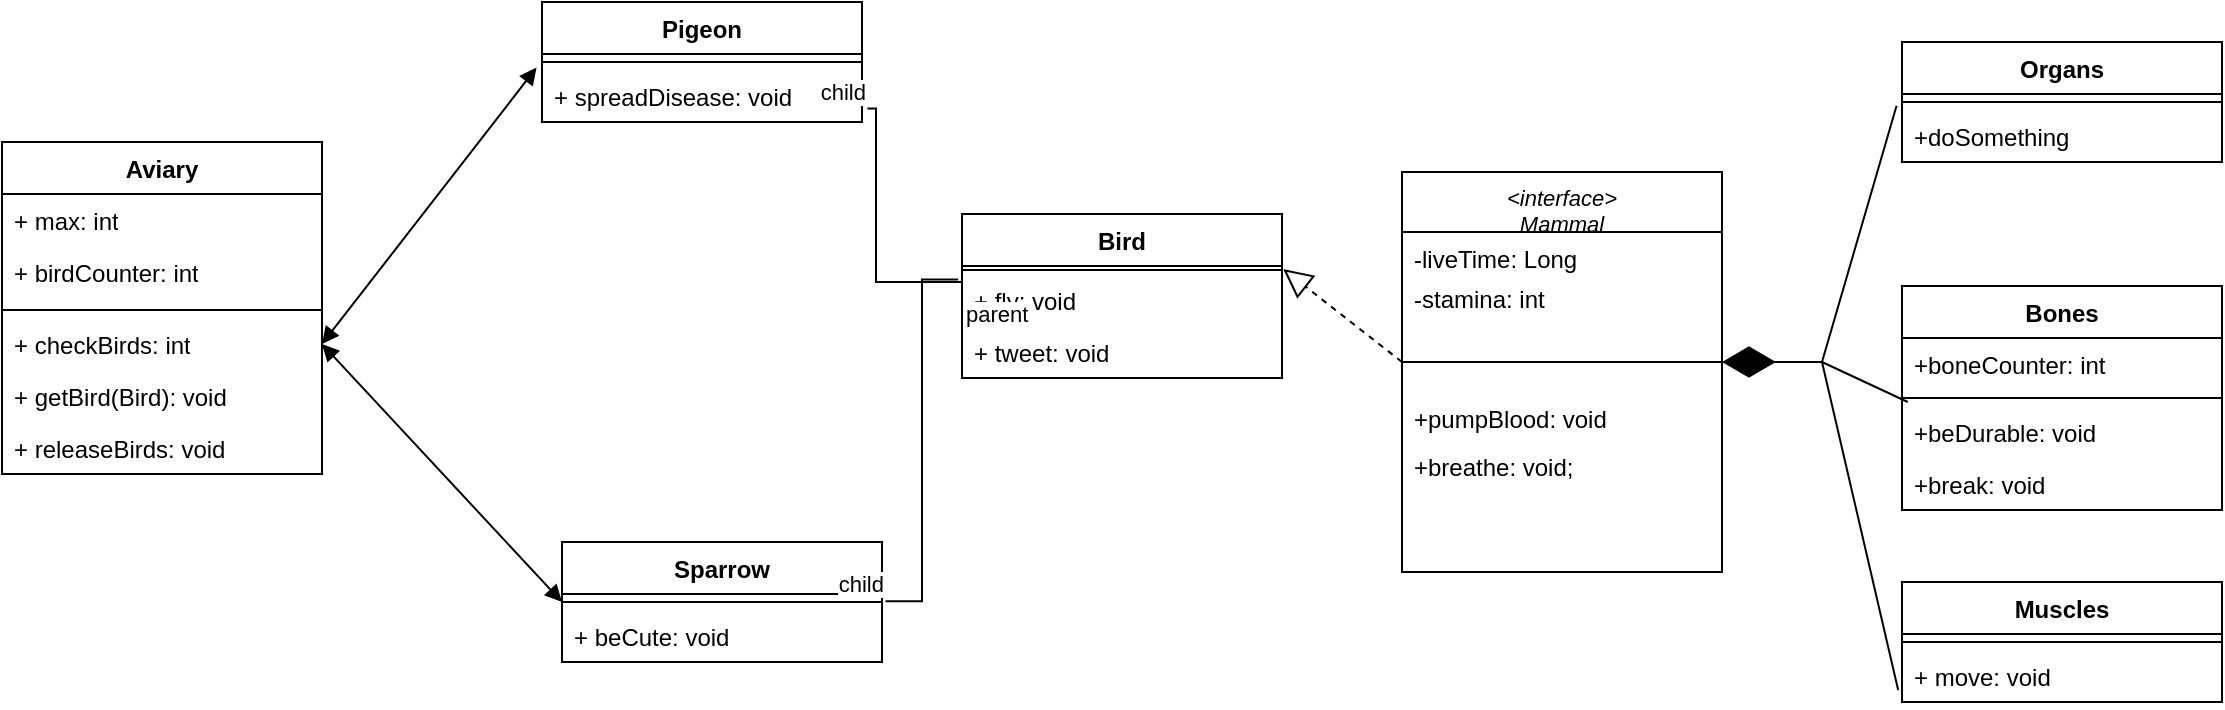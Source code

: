 <mxfile version="22.1.18" type="device">
  <diagram id="C5RBs43oDa-KdzZeNtuy" name="Page-1">
    <mxGraphModel dx="1000" dy="497" grid="1" gridSize="10" guides="1" tooltips="1" connect="1" arrows="1" fold="1" page="1" pageScale="1" pageWidth="827" pageHeight="1169" math="0" shadow="0">
      <root>
        <mxCell id="WIyWlLk6GJQsqaUBKTNV-0" />
        <mxCell id="WIyWlLk6GJQsqaUBKTNV-1" parent="WIyWlLk6GJQsqaUBKTNV-0" />
        <mxCell id="uhzNpv3-JL6pXH79rHXt-1" value="&lt;interface&gt;&#xa;Mammal&#xa;" style="swimlane;fontStyle=2;align=center;verticalAlign=top;childLayout=stackLayout;horizontal=1;startSize=30;horizontalStack=0;resizeParent=1;resizeLast=0;collapsible=1;marginBottom=0;rounded=0;shadow=0;strokeWidth=1;fontSize=11;" vertex="1" parent="WIyWlLk6GJQsqaUBKTNV-1">
          <mxGeometry x="870" y="195" width="160" height="200" as="geometry">
            <mxRectangle x="870" y="160" width="160" height="26" as="alternateBounds" />
          </mxGeometry>
        </mxCell>
        <mxCell id="uhzNpv3-JL6pXH79rHXt-3" value="-liveTime: Long" style="text;align=left;verticalAlign=top;spacingLeft=4;spacingRight=4;overflow=hidden;rotatable=0;points=[[0,0.5],[1,0.5]];portConstraint=eastwest;rounded=0;shadow=0;html=0;" vertex="1" parent="uhzNpv3-JL6pXH79rHXt-1">
          <mxGeometry y="30" width="160" height="20" as="geometry" />
        </mxCell>
        <mxCell id="uhzNpv3-JL6pXH79rHXt-34" value="-stamina: int" style="text;align=left;verticalAlign=top;spacingLeft=4;spacingRight=4;overflow=hidden;rotatable=0;points=[[0,0.5],[1,0.5]];portConstraint=eastwest;rounded=0;shadow=0;html=0;" vertex="1" parent="uhzNpv3-JL6pXH79rHXt-1">
          <mxGeometry y="50" width="160" height="30" as="geometry" />
        </mxCell>
        <mxCell id="uhzNpv3-JL6pXH79rHXt-7" value="" style="line;html=1;strokeWidth=1;align=left;verticalAlign=middle;spacingTop=-1;spacingLeft=3;spacingRight=3;rotatable=0;labelPosition=right;points=[];portConstraint=eastwest;" vertex="1" parent="uhzNpv3-JL6pXH79rHXt-1">
          <mxGeometry y="80" width="160" height="30" as="geometry" />
        </mxCell>
        <mxCell id="uhzNpv3-JL6pXH79rHXt-11" value="+pumpBlood: void" style="text;align=left;verticalAlign=top;spacingLeft=4;spacingRight=4;overflow=hidden;rotatable=0;points=[[0,0.5],[1,0.5]];portConstraint=eastwest;" vertex="1" parent="uhzNpv3-JL6pXH79rHXt-1">
          <mxGeometry y="110" width="160" height="24" as="geometry" />
        </mxCell>
        <mxCell id="uhzNpv3-JL6pXH79rHXt-12" value="+breathe: void;" style="text;align=left;verticalAlign=top;spacingLeft=4;spacingRight=4;overflow=hidden;rotatable=0;points=[[0,0.5],[1,0.5]];portConstraint=eastwest;" vertex="1" parent="uhzNpv3-JL6pXH79rHXt-1">
          <mxGeometry y="134" width="160" height="24" as="geometry" />
        </mxCell>
        <mxCell id="uhzNpv3-JL6pXH79rHXt-16" value="Organs" style="swimlane;fontStyle=1;align=center;verticalAlign=top;childLayout=stackLayout;horizontal=1;startSize=26;horizontalStack=0;resizeParent=1;resizeParentMax=0;resizeLast=0;collapsible=1;marginBottom=0;whiteSpace=wrap;html=1;" vertex="1" parent="WIyWlLk6GJQsqaUBKTNV-1">
          <mxGeometry x="1120" y="130" width="160" height="60" as="geometry" />
        </mxCell>
        <mxCell id="uhzNpv3-JL6pXH79rHXt-18" value="" style="line;strokeWidth=1;fillColor=none;align=left;verticalAlign=middle;spacingTop=-1;spacingLeft=3;spacingRight=3;rotatable=0;labelPosition=right;points=[];portConstraint=eastwest;strokeColor=inherit;" vertex="1" parent="uhzNpv3-JL6pXH79rHXt-16">
          <mxGeometry y="26" width="160" height="8" as="geometry" />
        </mxCell>
        <mxCell id="uhzNpv3-JL6pXH79rHXt-19" value="+doSomething" style="text;strokeColor=none;fillColor=none;align=left;verticalAlign=top;spacingLeft=4;spacingRight=4;overflow=hidden;rotatable=0;points=[[0,0.5],[1,0.5]];portConstraint=eastwest;whiteSpace=wrap;html=1;" vertex="1" parent="uhzNpv3-JL6pXH79rHXt-16">
          <mxGeometry y="34" width="160" height="26" as="geometry" />
        </mxCell>
        <mxCell id="uhzNpv3-JL6pXH79rHXt-20" value="Bones" style="swimlane;fontStyle=1;align=center;verticalAlign=top;childLayout=stackLayout;horizontal=1;startSize=26;horizontalStack=0;resizeParent=1;resizeParentMax=0;resizeLast=0;collapsible=1;marginBottom=0;whiteSpace=wrap;html=1;" vertex="1" parent="WIyWlLk6GJQsqaUBKTNV-1">
          <mxGeometry x="1120" y="252" width="160" height="112" as="geometry" />
        </mxCell>
        <mxCell id="uhzNpv3-JL6pXH79rHXt-87" value="+boneCounter: int" style="text;strokeColor=none;fillColor=none;align=left;verticalAlign=top;spacingLeft=4;spacingRight=4;overflow=hidden;rotatable=0;points=[[0,0.5],[1,0.5]];portConstraint=eastwest;whiteSpace=wrap;html=1;" vertex="1" parent="uhzNpv3-JL6pXH79rHXt-20">
          <mxGeometry y="26" width="160" height="26" as="geometry" />
        </mxCell>
        <mxCell id="uhzNpv3-JL6pXH79rHXt-22" value="" style="line;strokeWidth=1;fillColor=none;align=left;verticalAlign=middle;spacingTop=-1;spacingLeft=3;spacingRight=3;rotatable=0;labelPosition=right;points=[];portConstraint=eastwest;strokeColor=inherit;" vertex="1" parent="uhzNpv3-JL6pXH79rHXt-20">
          <mxGeometry y="52" width="160" height="8" as="geometry" />
        </mxCell>
        <mxCell id="uhzNpv3-JL6pXH79rHXt-23" value="+beDurable: void&lt;br&gt;" style="text;strokeColor=none;fillColor=none;align=left;verticalAlign=top;spacingLeft=4;spacingRight=4;overflow=hidden;rotatable=0;points=[[0,0.5],[1,0.5]];portConstraint=eastwest;whiteSpace=wrap;html=1;" vertex="1" parent="uhzNpv3-JL6pXH79rHXt-20">
          <mxGeometry y="60" width="160" height="26" as="geometry" />
        </mxCell>
        <mxCell id="uhzNpv3-JL6pXH79rHXt-88" value="+break: void" style="text;strokeColor=none;fillColor=none;align=left;verticalAlign=top;spacingLeft=4;spacingRight=4;overflow=hidden;rotatable=0;points=[[0,0.5],[1,0.5]];portConstraint=eastwest;whiteSpace=wrap;html=1;" vertex="1" parent="uhzNpv3-JL6pXH79rHXt-20">
          <mxGeometry y="86" width="160" height="26" as="geometry" />
        </mxCell>
        <mxCell id="uhzNpv3-JL6pXH79rHXt-24" value="Muscles" style="swimlane;fontStyle=1;align=center;verticalAlign=top;childLayout=stackLayout;horizontal=1;startSize=26;horizontalStack=0;resizeParent=1;resizeParentMax=0;resizeLast=0;collapsible=1;marginBottom=0;whiteSpace=wrap;html=1;" vertex="1" parent="WIyWlLk6GJQsqaUBKTNV-1">
          <mxGeometry x="1120" y="400" width="160" height="60" as="geometry" />
        </mxCell>
        <mxCell id="uhzNpv3-JL6pXH79rHXt-26" value="" style="line;strokeWidth=1;fillColor=none;align=left;verticalAlign=middle;spacingTop=-1;spacingLeft=3;spacingRight=3;rotatable=0;labelPosition=right;points=[];portConstraint=eastwest;strokeColor=inherit;" vertex="1" parent="uhzNpv3-JL6pXH79rHXt-24">
          <mxGeometry y="26" width="160" height="8" as="geometry" />
        </mxCell>
        <mxCell id="uhzNpv3-JL6pXH79rHXt-27" value="+&amp;nbsp;move: void" style="text;strokeColor=none;fillColor=none;align=left;verticalAlign=top;spacingLeft=4;spacingRight=4;overflow=hidden;rotatable=0;points=[[0,0.5],[1,0.5]];portConstraint=eastwest;whiteSpace=wrap;html=1;" vertex="1" parent="uhzNpv3-JL6pXH79rHXt-24">
          <mxGeometry y="34" width="160" height="26" as="geometry" />
        </mxCell>
        <mxCell id="uhzNpv3-JL6pXH79rHXt-29" value="Bird" style="swimlane;fontStyle=1;align=center;verticalAlign=top;childLayout=stackLayout;horizontal=1;startSize=26;horizontalStack=0;resizeParent=1;resizeParentMax=0;resizeLast=0;collapsible=1;marginBottom=0;whiteSpace=wrap;html=1;" vertex="1" parent="WIyWlLk6GJQsqaUBKTNV-1">
          <mxGeometry x="650" y="216" width="160" height="82" as="geometry" />
        </mxCell>
        <mxCell id="uhzNpv3-JL6pXH79rHXt-31" value="" style="line;strokeWidth=1;fillColor=none;align=left;verticalAlign=middle;spacingTop=-1;spacingLeft=3;spacingRight=3;rotatable=0;labelPosition=right;points=[];portConstraint=eastwest;strokeColor=inherit;" vertex="1" parent="uhzNpv3-JL6pXH79rHXt-29">
          <mxGeometry y="26" width="160" height="4" as="geometry" />
        </mxCell>
        <mxCell id="uhzNpv3-JL6pXH79rHXt-73" value="+ fly: void" style="text;strokeColor=none;fillColor=none;align=left;verticalAlign=top;spacingLeft=4;spacingRight=4;overflow=hidden;rotatable=0;points=[[0,0.5],[1,0.5]];portConstraint=eastwest;whiteSpace=wrap;html=1;" vertex="1" parent="uhzNpv3-JL6pXH79rHXt-29">
          <mxGeometry y="30" width="160" height="26" as="geometry" />
        </mxCell>
        <mxCell id="uhzNpv3-JL6pXH79rHXt-32" value="+&amp;nbsp;tweet: void" style="text;strokeColor=none;fillColor=none;align=left;verticalAlign=top;spacingLeft=4;spacingRight=4;overflow=hidden;rotatable=0;points=[[0,0.5],[1,0.5]];portConstraint=eastwest;whiteSpace=wrap;html=1;" vertex="1" parent="uhzNpv3-JL6pXH79rHXt-29">
          <mxGeometry y="56" width="160" height="26" as="geometry" />
        </mxCell>
        <mxCell id="uhzNpv3-JL6pXH79rHXt-41" value="" style="endArrow=none;html=1;rounded=0;entryX=-0.012;entryY=1.077;entryDx=0;entryDy=0;entryPerimeter=0;" edge="1" parent="WIyWlLk6GJQsqaUBKTNV-1">
          <mxGeometry width="50" height="50" relative="1" as="geometry">
            <mxPoint x="1080" y="290" as="sourcePoint" />
            <mxPoint x="1118.08" y="454.002" as="targetPoint" />
          </mxGeometry>
        </mxCell>
        <mxCell id="uhzNpv3-JL6pXH79rHXt-43" value="" style="endArrow=none;html=1;rounded=0;entryX=0.018;entryY=0.75;entryDx=0;entryDy=0;entryPerimeter=0;" edge="1" parent="WIyWlLk6GJQsqaUBKTNV-1" target="uhzNpv3-JL6pXH79rHXt-22">
          <mxGeometry width="50" height="50" relative="1" as="geometry">
            <mxPoint x="1080" y="290" as="sourcePoint" />
            <mxPoint x="1110" y="310" as="targetPoint" />
          </mxGeometry>
        </mxCell>
        <mxCell id="uhzNpv3-JL6pXH79rHXt-44" value="" style="endArrow=diamondThin;endFill=1;endSize=24;html=1;rounded=0;exitX=-0.017;exitY=-0.08;exitDx=0;exitDy=0;exitPerimeter=0;" edge="1" parent="WIyWlLk6GJQsqaUBKTNV-1" source="uhzNpv3-JL6pXH79rHXt-19">
          <mxGeometry width="160" relative="1" as="geometry">
            <mxPoint x="910" y="299.76" as="sourcePoint" />
            <mxPoint x="1030" y="290" as="targetPoint" />
            <Array as="points">
              <mxPoint x="1080" y="290" />
            </Array>
          </mxGeometry>
        </mxCell>
        <mxCell id="uhzNpv3-JL6pXH79rHXt-46" value="Aviary" style="swimlane;fontStyle=1;align=center;verticalAlign=top;childLayout=stackLayout;horizontal=1;startSize=26;horizontalStack=0;resizeParent=1;resizeParentMax=0;resizeLast=0;collapsible=1;marginBottom=0;whiteSpace=wrap;html=1;" vertex="1" parent="WIyWlLk6GJQsqaUBKTNV-1">
          <mxGeometry x="170" y="180" width="160" height="166" as="geometry" />
        </mxCell>
        <mxCell id="uhzNpv3-JL6pXH79rHXt-50" value="+ max: int&lt;br&gt;" style="text;strokeColor=none;fillColor=none;align=left;verticalAlign=top;spacingLeft=4;spacingRight=4;overflow=hidden;rotatable=0;points=[[0,0.5],[1,0.5]];portConstraint=eastwest;whiteSpace=wrap;html=1;" vertex="1" parent="uhzNpv3-JL6pXH79rHXt-46">
          <mxGeometry y="26" width="160" height="26" as="geometry" />
        </mxCell>
        <mxCell id="uhzNpv3-JL6pXH79rHXt-52" value="+ birdCounter: int" style="text;strokeColor=none;fillColor=none;align=left;verticalAlign=top;spacingLeft=4;spacingRight=4;overflow=hidden;rotatable=0;points=[[0,0.5],[1,0.5]];portConstraint=eastwest;whiteSpace=wrap;html=1;" vertex="1" parent="uhzNpv3-JL6pXH79rHXt-46">
          <mxGeometry y="52" width="160" height="28" as="geometry" />
        </mxCell>
        <mxCell id="uhzNpv3-JL6pXH79rHXt-48" value="" style="line;strokeWidth=1;fillColor=none;align=left;verticalAlign=middle;spacingTop=-1;spacingLeft=3;spacingRight=3;rotatable=0;labelPosition=right;points=[];portConstraint=eastwest;strokeColor=inherit;" vertex="1" parent="uhzNpv3-JL6pXH79rHXt-46">
          <mxGeometry y="80" width="160" height="8" as="geometry" />
        </mxCell>
        <mxCell id="uhzNpv3-JL6pXH79rHXt-74" value="+ checkBirds: int" style="text;strokeColor=none;fillColor=none;align=left;verticalAlign=top;spacingLeft=4;spacingRight=4;overflow=hidden;rotatable=0;points=[[0,0.5],[1,0.5]];portConstraint=eastwest;whiteSpace=wrap;html=1;" vertex="1" parent="uhzNpv3-JL6pXH79rHXt-46">
          <mxGeometry y="88" width="160" height="26" as="geometry" />
        </mxCell>
        <mxCell id="uhzNpv3-JL6pXH79rHXt-49" value="+ getBird(Bird): void&lt;br&gt;" style="text;strokeColor=none;fillColor=none;align=left;verticalAlign=top;spacingLeft=4;spacingRight=4;overflow=hidden;rotatable=0;points=[[0,0.5],[1,0.5]];portConstraint=eastwest;whiteSpace=wrap;html=1;" vertex="1" parent="uhzNpv3-JL6pXH79rHXt-46">
          <mxGeometry y="114" width="160" height="26" as="geometry" />
        </mxCell>
        <mxCell id="uhzNpv3-JL6pXH79rHXt-53" value="+&amp;nbsp;releaseBirds: void" style="text;strokeColor=none;fillColor=none;align=left;verticalAlign=top;spacingLeft=4;spacingRight=4;overflow=hidden;rotatable=0;points=[[0,0.5],[1,0.5]];portConstraint=eastwest;whiteSpace=wrap;html=1;" vertex="1" parent="uhzNpv3-JL6pXH79rHXt-46">
          <mxGeometry y="140" width="160" height="26" as="geometry" />
        </mxCell>
        <mxCell id="uhzNpv3-JL6pXH79rHXt-54" value="Pigeon" style="swimlane;fontStyle=1;align=center;verticalAlign=top;childLayout=stackLayout;horizontal=1;startSize=26;horizontalStack=0;resizeParent=1;resizeParentMax=0;resizeLast=0;collapsible=1;marginBottom=0;whiteSpace=wrap;html=1;" vertex="1" parent="WIyWlLk6GJQsqaUBKTNV-1">
          <mxGeometry x="440" y="110" width="160" height="60" as="geometry" />
        </mxCell>
        <mxCell id="uhzNpv3-JL6pXH79rHXt-56" value="" style="line;strokeWidth=1;fillColor=none;align=left;verticalAlign=middle;spacingTop=-1;spacingLeft=3;spacingRight=3;rotatable=0;labelPosition=right;points=[];portConstraint=eastwest;strokeColor=inherit;" vertex="1" parent="uhzNpv3-JL6pXH79rHXt-54">
          <mxGeometry y="26" width="160" height="8" as="geometry" />
        </mxCell>
        <mxCell id="uhzNpv3-JL6pXH79rHXt-57" value="+&amp;nbsp;spreadDisease: void" style="text;strokeColor=none;fillColor=none;align=left;verticalAlign=top;spacingLeft=4;spacingRight=4;overflow=hidden;rotatable=0;points=[[0,0.5],[1,0.5]];portConstraint=eastwest;whiteSpace=wrap;html=1;" vertex="1" parent="uhzNpv3-JL6pXH79rHXt-54">
          <mxGeometry y="34" width="160" height="26" as="geometry" />
        </mxCell>
        <mxCell id="uhzNpv3-JL6pXH79rHXt-58" value="Sparrow" style="swimlane;fontStyle=1;align=center;verticalAlign=top;childLayout=stackLayout;horizontal=1;startSize=26;horizontalStack=0;resizeParent=1;resizeParentMax=0;resizeLast=0;collapsible=1;marginBottom=0;whiteSpace=wrap;html=1;" vertex="1" parent="WIyWlLk6GJQsqaUBKTNV-1">
          <mxGeometry x="450" y="380" width="160" height="60" as="geometry" />
        </mxCell>
        <mxCell id="uhzNpv3-JL6pXH79rHXt-60" value="" style="line;strokeWidth=1;fillColor=none;align=left;verticalAlign=middle;spacingTop=-1;spacingLeft=3;spacingRight=3;rotatable=0;labelPosition=right;points=[];portConstraint=eastwest;strokeColor=inherit;" vertex="1" parent="uhzNpv3-JL6pXH79rHXt-58">
          <mxGeometry y="26" width="160" height="8" as="geometry" />
        </mxCell>
        <mxCell id="uhzNpv3-JL6pXH79rHXt-61" value="+ beCute: void" style="text;strokeColor=none;fillColor=none;align=left;verticalAlign=top;spacingLeft=4;spacingRight=4;overflow=hidden;rotatable=0;points=[[0,0.5],[1,0.5]];portConstraint=eastwest;whiteSpace=wrap;html=1;" vertex="1" parent="uhzNpv3-JL6pXH79rHXt-58">
          <mxGeometry y="34" width="160" height="26" as="geometry" />
        </mxCell>
        <mxCell id="uhzNpv3-JL6pXH79rHXt-76" value="" style="endArrow=block;dashed=1;endFill=0;endSize=12;html=1;rounded=0;entryX=1.004;entryY=-0.093;entryDx=0;entryDy=0;entryPerimeter=0;" edge="1" parent="WIyWlLk6GJQsqaUBKTNV-1" target="uhzNpv3-JL6pXH79rHXt-73">
          <mxGeometry width="160" relative="1" as="geometry">
            <mxPoint x="870" y="290" as="sourcePoint" />
            <mxPoint x="890" y="390" as="targetPoint" />
          </mxGeometry>
        </mxCell>
        <mxCell id="uhzNpv3-JL6pXH79rHXt-77" value="" style="endArrow=none;html=1;edgeStyle=orthogonalEdgeStyle;rounded=0;exitX=-0.016;exitY=-0.005;exitDx=0;exitDy=0;exitPerimeter=0;entryX=1.017;entryY=1.047;entryDx=0;entryDy=0;entryPerimeter=0;" edge="1" parent="WIyWlLk6GJQsqaUBKTNV-1">
          <mxGeometry relative="1" as="geometry">
            <mxPoint x="650.0" y="274.58" as="sourcePoint" />
            <mxPoint x="602.72" y="163.222" as="targetPoint" />
            <Array as="points">
              <mxPoint x="650" y="250" />
              <mxPoint x="607" y="250" />
              <mxPoint x="607" y="163" />
            </Array>
          </mxGeometry>
        </mxCell>
        <mxCell id="uhzNpv3-JL6pXH79rHXt-78" value="parent" style="edgeLabel;resizable=0;html=1;align=left;verticalAlign=bottom;" connectable="0" vertex="1" parent="uhzNpv3-JL6pXH79rHXt-77">
          <mxGeometry x="-1" relative="1" as="geometry" />
        </mxCell>
        <mxCell id="uhzNpv3-JL6pXH79rHXt-79" value="child" style="edgeLabel;resizable=0;html=1;align=right;verticalAlign=bottom;" connectable="0" vertex="1" parent="uhzNpv3-JL6pXH79rHXt-77">
          <mxGeometry x="1" relative="1" as="geometry" />
        </mxCell>
        <mxCell id="uhzNpv3-JL6pXH79rHXt-80" value="" style="endArrow=none;html=1;edgeStyle=orthogonalEdgeStyle;rounded=0;entryX=1.011;entryY=-0.17;entryDx=0;entryDy=0;entryPerimeter=0;exitX=-0.012;exitY=0.104;exitDx=0;exitDy=0;exitPerimeter=0;" edge="1" parent="WIyWlLk6GJQsqaUBKTNV-1" source="uhzNpv3-JL6pXH79rHXt-73" target="uhzNpv3-JL6pXH79rHXt-61">
          <mxGeometry relative="1" as="geometry">
            <mxPoint x="680" y="280" as="sourcePoint" />
            <mxPoint x="670" y="330" as="targetPoint" />
          </mxGeometry>
        </mxCell>
        <mxCell id="uhzNpv3-JL6pXH79rHXt-82" value="child" style="edgeLabel;resizable=0;html=1;align=right;verticalAlign=bottom;" connectable="0" vertex="1" parent="uhzNpv3-JL6pXH79rHXt-80">
          <mxGeometry x="1" relative="1" as="geometry" />
        </mxCell>
        <mxCell id="uhzNpv3-JL6pXH79rHXt-84" value="" style="endArrow=block;startArrow=block;endFill=1;startFill=1;html=1;rounded=0;exitX=1;exitY=0.5;exitDx=0;exitDy=0;entryX=0;entryY=0.5;entryDx=0;entryDy=0;" edge="1" parent="WIyWlLk6GJQsqaUBKTNV-1" source="uhzNpv3-JL6pXH79rHXt-74" target="uhzNpv3-JL6pXH79rHXt-58">
          <mxGeometry width="160" relative="1" as="geometry">
            <mxPoint x="370" y="280" as="sourcePoint" />
            <mxPoint x="530" y="280" as="targetPoint" />
          </mxGeometry>
        </mxCell>
        <mxCell id="uhzNpv3-JL6pXH79rHXt-86" value="" style="endArrow=block;startArrow=block;endFill=1;startFill=1;html=1;rounded=0;entryX=-0.017;entryY=-0.046;entryDx=0;entryDy=0;entryPerimeter=0;exitX=1;exitY=0.5;exitDx=0;exitDy=0;" edge="1" parent="WIyWlLk6GJQsqaUBKTNV-1" source="uhzNpv3-JL6pXH79rHXt-74" target="uhzNpv3-JL6pXH79rHXt-57">
          <mxGeometry width="160" relative="1" as="geometry">
            <mxPoint x="320" y="280" as="sourcePoint" />
            <mxPoint x="480" y="280" as="targetPoint" />
          </mxGeometry>
        </mxCell>
      </root>
    </mxGraphModel>
  </diagram>
</mxfile>
